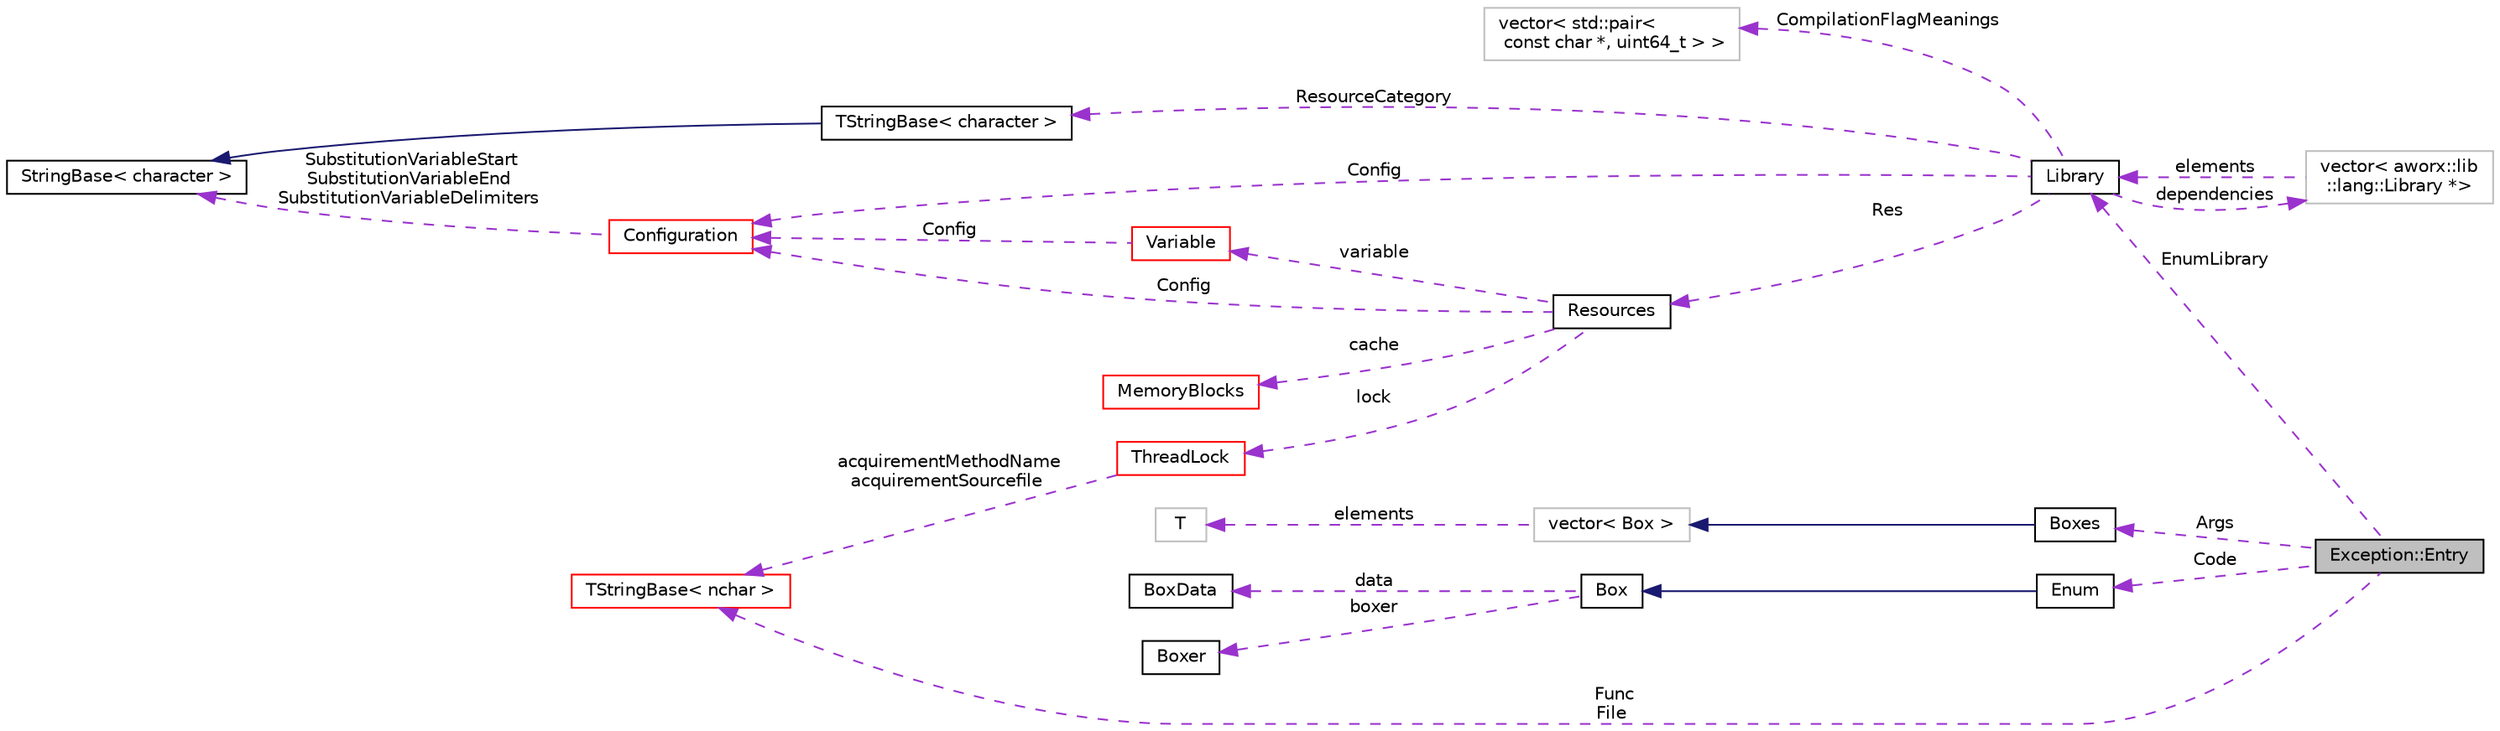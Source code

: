 digraph "Exception::Entry"
{
  edge [fontname="Helvetica",fontsize="10",labelfontname="Helvetica",labelfontsize="10"];
  node [fontname="Helvetica",fontsize="10",shape=record];
  rankdir="LR";
  Node1 [label="Exception::Entry",height=0.2,width=0.4,color="black", fillcolor="grey75", style="filled", fontcolor="black"];
  Node2 -> Node1 [dir="back",color="darkorchid3",fontsize="10",style="dashed",label=" EnumLibrary" ,fontname="Helvetica"];
  Node2 [label="Library",height=0.2,width=0.4,color="black", fillcolor="white", style="filled",URL="$classaworx_1_1lib_1_1lang_1_1Library.html"];
  Node3 -> Node2 [dir="back",color="darkorchid3",fontsize="10",style="dashed",label=" ResourceCategory" ,fontname="Helvetica"];
  Node3 [label="TStringBase\< character \>",height=0.2,width=0.4,color="black", fillcolor="white", style="filled",URL="$classaworx_1_1lib_1_1strings_1_1TStringBase.html"];
  Node4 -> Node3 [dir="back",color="midnightblue",fontsize="10",style="solid",fontname="Helvetica"];
  Node4 [label="StringBase\< character \>",height=0.2,width=0.4,color="black", fillcolor="white", style="filled",URL="$classaworx_1_1lib_1_1strings_1_1StringBase.html"];
  Node5 -> Node2 [dir="back",color="darkorchid3",fontsize="10",style="dashed",label=" Res" ,fontname="Helvetica"];
  Node5 [label="Resources",height=0.2,width=0.4,color="black", fillcolor="white", style="filled",URL="$classaworx_1_1lib_1_1lang_1_1Resources.html"];
  Node6 -> Node5 [dir="back",color="darkorchid3",fontsize="10",style="dashed",label=" cache" ,fontname="Helvetica"];
  Node6 [label="MemoryBlocks",height=0.2,width=0.4,color="red", fillcolor="white", style="filled",URL="$classaworx_1_1lib_1_1util_1_1MemoryBlocks.html"];
  Node9 -> Node5 [dir="back",color="darkorchid3",fontsize="10",style="dashed",label=" variable" ,fontname="Helvetica"];
  Node9 [label="Variable",height=0.2,width=0.4,color="red", fillcolor="white", style="filled",URL="$classaworx_1_1lib_1_1config_1_1Variable.html"];
  Node17 -> Node9 [dir="back",color="darkorchid3",fontsize="10",style="dashed",label=" Config" ,fontname="Helvetica"];
  Node17 [label="Configuration",height=0.2,width=0.4,color="red", fillcolor="white", style="filled",URL="$classaworx_1_1lib_1_1config_1_1Configuration.html"];
  Node4 -> Node17 [dir="back",color="darkorchid3",fontsize="10",style="dashed",label=" SubstitutionVariableStart\nSubstitutionVariableEnd\nSubstitutionVariableDelimiters" ,fontname="Helvetica"];
  Node19 -> Node5 [dir="back",color="darkorchid3",fontsize="10",style="dashed",label=" lock" ,fontname="Helvetica"];
  Node19 [label="ThreadLock",height=0.2,width=0.4,color="red", fillcolor="white", style="filled",URL="$classaworx_1_1lib_1_1threads_1_1ThreadLock.html"];
  Node23 -> Node19 [dir="back",color="darkorchid3",fontsize="10",style="dashed",label=" acquirementMethodName\nacquirementSourcefile" ,fontname="Helvetica"];
  Node23 [label="TStringBase\< nchar \>",height=0.2,width=0.4,color="red", fillcolor="white", style="filled",URL="$classaworx_1_1lib_1_1strings_1_1TStringBase.html"];
  Node17 -> Node5 [dir="back",color="darkorchid3",fontsize="10",style="dashed",label=" Config" ,fontname="Helvetica"];
  Node35 -> Node2 [dir="back",color="darkorchid3",fontsize="10",style="dashed",label=" dependencies" ,fontname="Helvetica"];
  Node35 [label="vector\< aworx::lib\l::lang::Library *\>",height=0.2,width=0.4,color="grey75", fillcolor="white", style="filled"];
  Node2 -> Node35 [dir="back",color="darkorchid3",fontsize="10",style="dashed",label=" elements" ,fontname="Helvetica"];
  Node17 -> Node2 [dir="back",color="darkorchid3",fontsize="10",style="dashed",label=" Config" ,fontname="Helvetica"];
  Node36 -> Node2 [dir="back",color="darkorchid3",fontsize="10",style="dashed",label=" CompilationFlagMeanings" ,fontname="Helvetica"];
  Node36 [label="vector\< std::pair\<\l const char *, uint64_t \> \>",height=0.2,width=0.4,color="grey75", fillcolor="white", style="filled"];
  Node23 -> Node1 [dir="back",color="darkorchid3",fontsize="10",style="dashed",label=" Func\nFile" ,fontname="Helvetica"];
  Node37 -> Node1 [dir="back",color="darkorchid3",fontsize="10",style="dashed",label=" Args" ,fontname="Helvetica"];
  Node37 [label="Boxes",height=0.2,width=0.4,color="black", fillcolor="white", style="filled",URL="$classaworx_1_1lib_1_1boxing_1_1Boxes.html"];
  Node38 -> Node37 [dir="back",color="midnightblue",fontsize="10",style="solid",fontname="Helvetica"];
  Node38 [label="vector\< Box \>",height=0.2,width=0.4,color="grey75", fillcolor="white", style="filled",tooltip="STL class. "];
  Node39 -> Node38 [dir="back",color="darkorchid3",fontsize="10",style="dashed",label=" elements" ,fontname="Helvetica"];
  Node39 [label="T",height=0.2,width=0.4,color="grey75", fillcolor="white", style="filled"];
  Node40 -> Node1 [dir="back",color="darkorchid3",fontsize="10",style="dashed",label=" Code" ,fontname="Helvetica"];
  Node40 [label="Enum",height=0.2,width=0.4,color="black", fillcolor="white", style="filled",URL="$structaworx_1_1lib_1_1lang_1_1Enum.html"];
  Node41 -> Node40 [dir="back",color="midnightblue",fontsize="10",style="solid",fontname="Helvetica"];
  Node41 [label="Box",height=0.2,width=0.4,color="black", fillcolor="white", style="filled",URL="$classaworx_1_1lib_1_1boxing_1_1Box.html"];
  Node42 -> Node41 [dir="back",color="darkorchid3",fontsize="10",style="dashed",label=" data" ,fontname="Helvetica"];
  Node42 [label="BoxData",height=0.2,width=0.4,color="black", fillcolor="white", style="filled",URL="$structaworx_1_1lib_1_1boxing_1_1BoxData.html"];
  Node43 -> Node41 [dir="back",color="darkorchid3",fontsize="10",style="dashed",label=" boxer" ,fontname="Helvetica"];
  Node43 [label="Boxer",height=0.2,width=0.4,color="black", fillcolor="white", style="filled",URL="$classaworx_1_1lib_1_1boxing_1_1Boxer.html"];
}
